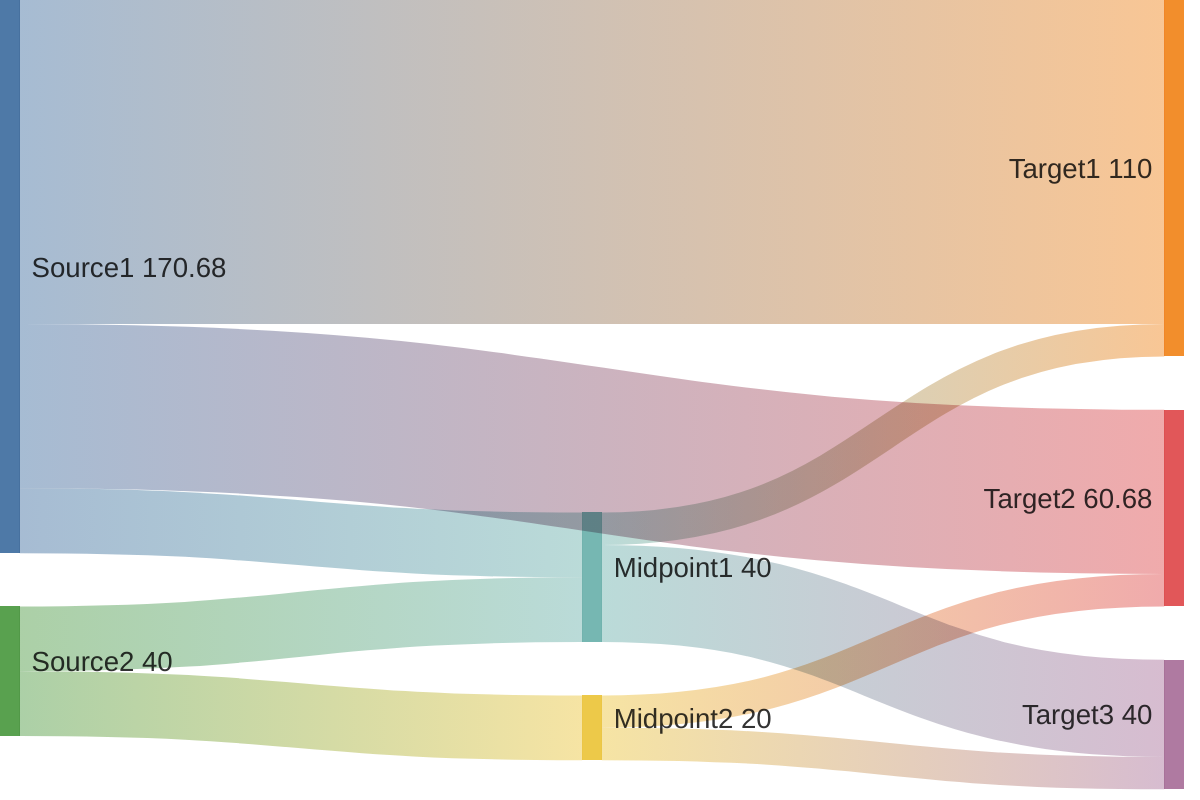 ---
title: sankey
---
sankey-beta
%% source,target,value
Source1, Target1, 100
Source1, Target2, 50.68
Source1, Midpoint1, 20

Source2, Midpoint1, 20
Source2, Midpoint2, 20

Midpoint1, Target1, 10
Midpoint1, Target3, 30

Midpoint2, Target2, 10
Midpoint2, Target3, 10